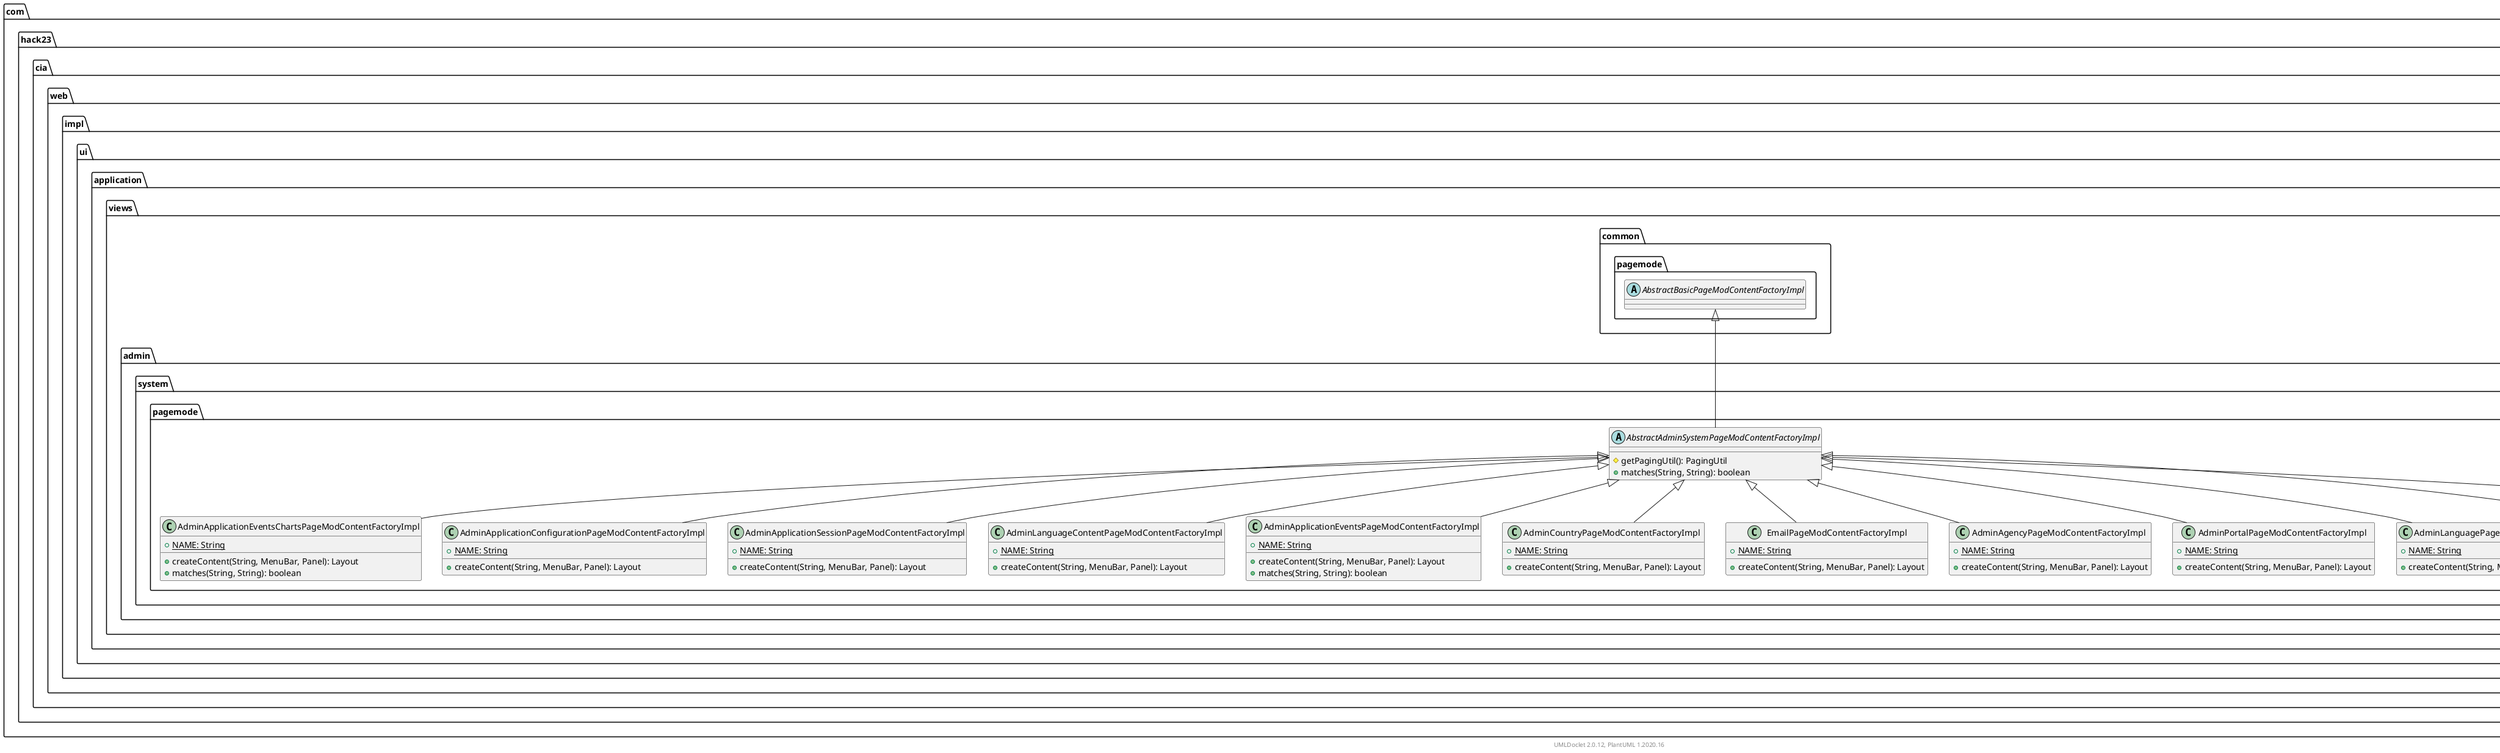@startuml
    namespace com.hack23.cia.web.impl.ui.application.views.admin.system.pagemode {

        class AdminApplicationEventsChartsPageModContentFactoryImpl [[AdminApplicationEventsChartsPageModContentFactoryImpl.html]] {
            {static} +NAME: String
            +createContent(String, MenuBar, Panel): Layout
            +matches(String, String): boolean
        }

        class AdminApplicationConfigurationPageModContentFactoryImpl [[AdminApplicationConfigurationPageModContentFactoryImpl.html]] {
            {static} +NAME: String
            +createContent(String, MenuBar, Panel): Layout
        }

        class AdminApplicationSessionPageModContentFactoryImpl [[AdminApplicationSessionPageModContentFactoryImpl.html]] {
            {static} +NAME: String
            +createContent(String, MenuBar, Panel): Layout
        }

        class AdminLanguageContentPageModContentFactoryImpl [[AdminLanguageContentPageModContentFactoryImpl.html]] {
            {static} +NAME: String
            +createContent(String, MenuBar, Panel): Layout
        }

        class AdminApplicationEventsPageModContentFactoryImpl [[AdminApplicationEventsPageModContentFactoryImpl.html]] {
            {static} +NAME: String
            +createContent(String, MenuBar, Panel): Layout
            +matches(String, String): boolean
        }

        class AdminCountryPageModContentFactoryImpl [[AdminCountryPageModContentFactoryImpl.html]] {
            {static} +NAME: String
            +createContent(String, MenuBar, Panel): Layout
        }

        class EmailPageModContentFactoryImpl [[EmailPageModContentFactoryImpl.html]] {
            {static} +NAME: String
            +createContent(String, MenuBar, Panel): Layout
        }

        class AdminAgencyPageModContentFactoryImpl [[AdminAgencyPageModContentFactoryImpl.html]] {
            {static} +NAME: String
            +createContent(String, MenuBar, Panel): Layout
        }

        class AdminPortalPageModContentFactoryImpl [[AdminPortalPageModContentFactoryImpl.html]] {
            {static} +NAME: String
            +createContent(String, MenuBar, Panel): Layout
        }

        class AdminLanguagePageModContentFactoryImpl [[AdminLanguagePageModContentFactoryImpl.html]] {
            {static} +NAME: String
            +createContent(String, MenuBar, Panel): Layout
        }

        class AdminUserAccountPageModContentFactoryImpl [[AdminUserAccountPageModContentFactoryImpl.html]] {
            {static} +NAME: String
            +createContent(String, MenuBar, Panel): Layout
        }

        abstract class AbstractAdminSystemPageModContentFactoryImpl [[AbstractAdminSystemPageModContentFactoryImpl.html]] {
            #getPagingUtil(): PagingUtil
            +matches(String, String): boolean
        }

        class AdminMonitoringPageModContentFactoryImpl [[AdminMonitoringPageModContentFactoryImpl.html]] {
            {static} +NAME: String
            +createContent(String, MenuBar, Panel): Layout
        }

        AbstractAdminSystemPageModContentFactoryImpl <|-- AdminApplicationEventsChartsPageModContentFactoryImpl
        AbstractAdminSystemPageModContentFactoryImpl <|-- AdminApplicationConfigurationPageModContentFactoryImpl
        AbstractAdminSystemPageModContentFactoryImpl <|-- AdminApplicationSessionPageModContentFactoryImpl
        AbstractAdminSystemPageModContentFactoryImpl <|-- AdminLanguageContentPageModContentFactoryImpl
        AbstractAdminSystemPageModContentFactoryImpl <|-- AdminApplicationEventsPageModContentFactoryImpl
        AbstractAdminSystemPageModContentFactoryImpl <|-- AdminCountryPageModContentFactoryImpl
        AbstractAdminSystemPageModContentFactoryImpl <|-- EmailPageModContentFactoryImpl
        AbstractAdminSystemPageModContentFactoryImpl <|-- AdminAgencyPageModContentFactoryImpl
        AbstractAdminSystemPageModContentFactoryImpl <|-- AdminPortalPageModContentFactoryImpl
        AbstractAdminSystemPageModContentFactoryImpl <|-- AdminLanguagePageModContentFactoryImpl
        AbstractAdminSystemPageModContentFactoryImpl <|-- AdminUserAccountPageModContentFactoryImpl
        com.hack23.cia.web.impl.ui.application.views.common.pagemode.AbstractBasicPageModContentFactoryImpl <|-- AbstractAdminSystemPageModContentFactoryImpl
        AbstractAdminSystemPageModContentFactoryImpl <|-- AdminMonitoringPageModContentFactoryImpl
    }

    namespace com.hack23.cia.web.impl.ui.application.views.common.pagemode {
        abstract class AbstractBasicPageModContentFactoryImpl [[../../../common/pagemode/AbstractBasicPageModContentFactoryImpl.html]]
    }

    center footer UMLDoclet 2.0.12, PlantUML 1.2020.16
@enduml
